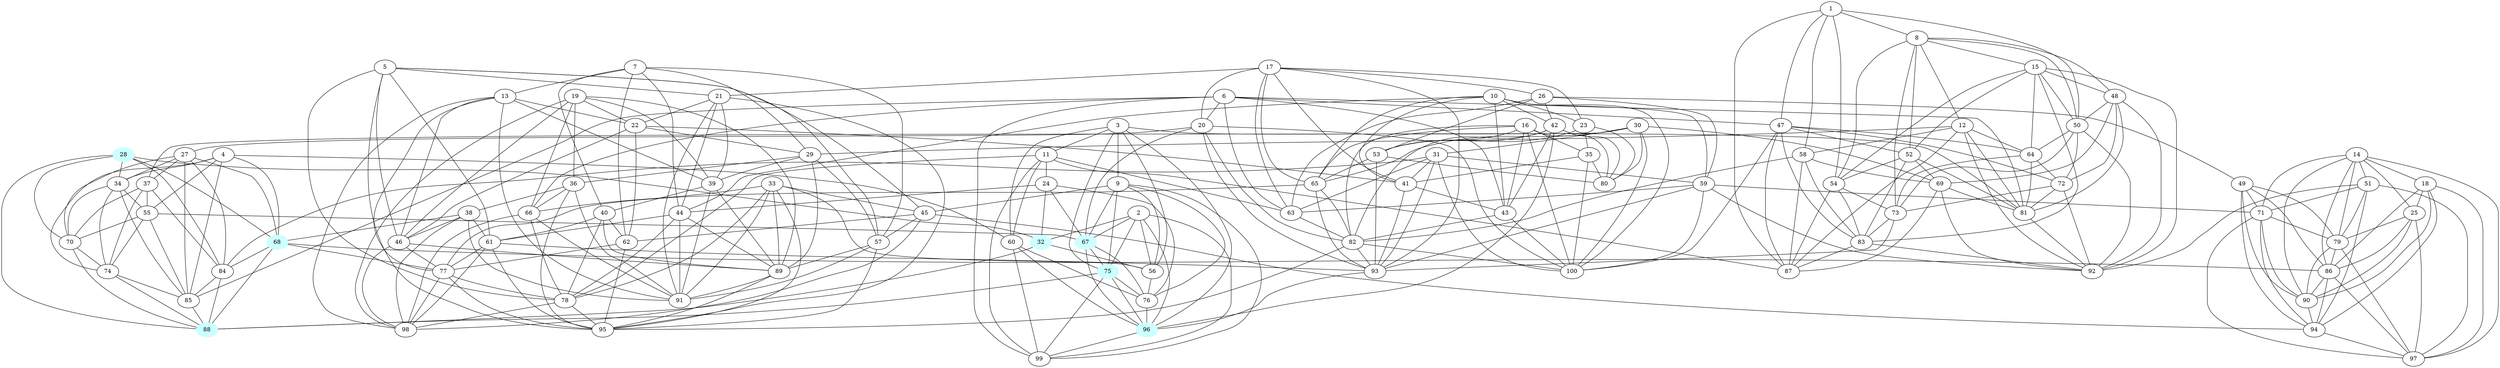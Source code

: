 graph G {
    28 [style=filled, color="#CCFFFF"];
    32 [style=filled, color="#CCFFFF"];
    67 [style=filled, color="#CCFFFF"];
    68 [style=filled, color="#CCFFFF"];
    75 [style=filled, color="#CCFFFF"];
    88 [style=filled, color="#CCFFFF"];
    96 [style=filled, color="#CCFFFF"];
    1 -- 8 [len= 4]
    1 -- 47 [len= 4]
    1 -- 50 [len= 4]
    1 -- 54 [len= 4]
    1 -- 58 [len= 4]
    1 -- 87 [len= 4]
    2 -- 32 [len= 4]
    2 -- 56 [len= 4]
    2 -- 67 [len= 4]
    2 -- 75 [len= 4]
    2 -- 96 [len= 4]
    2 -- 99 [len= 4]
    3 -- 9 [len= 4]
    3 -- 11 [len= 4]
    3 -- 56 [len= 4]
    3 -- 60 [len= 4]
    3 -- 75 [len= 4]
    3 -- 81 [len= 4]
    3 -- 96 [len= 4]
    4 -- 34 [len= 4]
    4 -- 55 [len= 4]
    4 -- 60 [len= 4]
    4 -- 68 [len= 4]
    4 -- 74 [len= 4]
    4 -- 85 [len= 4]
    5 -- 21 [len= 4]
    5 -- 45 [len= 4]
    5 -- 46 [len= 4]
    5 -- 57 [len= 4]
    5 -- 61 [len= 4]
    5 -- 78 [len= 4]
    5 -- 95 [len= 4]
    6 -- 20 [len= 4]
    6 -- 43 [len= 4]
    6 -- 47 [len= 4]
    6 -- 63 [len= 4]
    6 -- 66 [len= 4]
    6 -- 81 [len= 4]
    6 -- 85 [len= 4]
    6 -- 99 [len= 4]
    7 -- 13 [len= 4]
    7 -- 29 [len= 4]
    7 -- 40 [len= 4]
    7 -- 44 [len= 4]
    7 -- 57 [len= 4]
    7 -- 62 [len= 4]
    8 -- 12 [len= 4]
    8 -- 15 [len= 4]
    8 -- 48 [len= 4]
    8 -- 50 [len= 4]
    8 -- 52 [len= 4]
    8 -- 54 [len= 4]
    8 -- 73 [len= 4]
    9 -- 45 [len= 4]
    9 -- 56 [len= 4]
    9 -- 67 [len= 4]
    9 -- 75 [len= 4]
    9 -- 76 [len= 4]
    9 -- 99 [len= 4]
    10 -- 23 [len= 4]
    10 -- 41 [len= 4]
    10 -- 42 [len= 4]
    10 -- 43 [len= 4]
    10 -- 44 [len= 4]
    10 -- 59 [len= 4]
    10 -- 65 [len= 4]
    10 -- 100 [len= 4]
    11 -- 24 [len= 4]
    11 -- 60 [len= 4]
    11 -- 63 [len= 4]
    11 -- 78 [len= 4]
    11 -- 87 [len= 4]
    11 -- 99 [len= 4]
    12 -- 29 [len= 4]
    12 -- 58 [len= 4]
    12 -- 64 [len= 4]
    12 -- 81 [len= 4]
    12 -- 87 [len= 4]
    12 -- 92 [len= 4]
    13 -- 22 [len= 4]
    13 -- 39 [len= 4]
    13 -- 46 [len= 4]
    13 -- 77 [len= 4]
    13 -- 91 [len= 4]
    13 -- 98 [len= 4]
    14 -- 18 [len= 4]
    14 -- 25 [len= 4]
    14 -- 51 [len= 4]
    14 -- 71 [len= 4]
    14 -- 79 [len= 4]
    14 -- 86 [len= 4]
    14 -- 90 [len= 4]
    14 -- 97 [len= 4]
    15 -- 48 [len= 4]
    15 -- 50 [len= 4]
    15 -- 52 [len= 4]
    15 -- 54 [len= 4]
    15 -- 64 [len= 4]
    15 -- 83 [len= 4]
    15 -- 92 [len= 4]
    16 -- 35 [len= 4]
    16 -- 43 [len= 4]
    16 -- 53 [len= 4]
    16 -- 65 [len= 4]
    16 -- 80 [len= 4]
    16 -- 82 [len= 4]
    16 -- 100 [len= 4]
    17 -- 20 [len= 4]
    17 -- 21 [len= 4]
    17 -- 23 [len= 4]
    17 -- 26 [len= 4]
    17 -- 41 [len= 4]
    17 -- 63 [len= 4]
    17 -- 65 [len= 4]
    17 -- 93 [len= 4]
    18 -- 25 [len= 4]
    18 -- 86 [len= 4]
    18 -- 90 [len= 4]
    18 -- 94 [len= 4]
    18 -- 97 [len= 4]
    19 -- 22 [len= 4]
    19 -- 36 [len= 4]
    19 -- 39 [len= 4]
    19 -- 46 [len= 4]
    19 -- 66 [len= 4]
    19 -- 89 [len= 4]
    19 -- 98 [len= 4]
    20 -- 27 [len= 4]
    20 -- 67 [len= 4]
    20 -- 82 [len= 4]
    20 -- 93 [len= 4]
    20 -- 100 [len= 4]
    21 -- 22 [len= 4]
    21 -- 39 [len= 4]
    21 -- 44 [len= 4]
    21 -- 91 [len= 4]
    21 -- 95 [len= 4]
    22 -- 29 [len= 4]
    22 -- 41 [len= 4]
    22 -- 46 [len= 4]
    22 -- 62 [len= 4]
    23 -- 35 [len= 4]
    23 -- 53 [len= 4]
    23 -- 80 [len= 4]
    24 -- 32 [len= 4]
    24 -- 44 [len= 4]
    24 -- 67 [len= 4]
    24 -- 76 [len= 4]
    25 -- 79 [len= 4]
    25 -- 86 [len= 4]
    25 -- 90 [len= 4]
    25 -- 97 [len= 4]
    26 -- 42 [len= 4]
    26 -- 49 [len= 4]
    26 -- 53 [len= 4]
    26 -- 59 [len= 4]
    26 -- 63 [len= 4]
    27 -- 34 [len= 4]
    27 -- 37 [len= 4]
    27 -- 68 [len= 4]
    27 -- 70 [len= 4]
    27 -- 84 [len= 4]
    27 -- 85 [len= 4]
    28 -- 32 [len= 4]
    28 -- 34 [len= 4]
    28 -- 68 [len= 4]
    28 -- 70 [len= 4]
    28 -- 84 [len= 4]
    28 -- 88 [len= 4]
    29 -- 36 [len= 4]
    29 -- 39 [len= 4]
    29 -- 57 [len= 4]
    29 -- 89 [len= 4]
    30 -- 31 [len= 4]
    30 -- 37 [len= 4]
    30 -- 65 [len= 4]
    30 -- 69 [len= 4]
    30 -- 80 [len= 4]
    30 -- 100 [len= 4]
    31 -- 41 [len= 4]
    31 -- 59 [len= 4]
    31 -- 63 [len= 4]
    31 -- 84 [len= 4]
    31 -- 93 [len= 4]
    31 -- 100 [len= 4]
    32 -- 56 [len= 4]
    32 -- 88 [len= 4]
    33 -- 45 [len= 4]
    33 -- 56 [len= 4]
    33 -- 66 [len= 4]
    33 -- 78 [len= 4]
    33 -- 89 [len= 4]
    33 -- 91 [len= 4]
    33 -- 95 [len= 4]
    34 -- 55 [len= 4]
    34 -- 70 [len= 4]
    34 -- 74 [len= 4]
    34 -- 85 [len= 4]
    35 -- 41 [len= 4]
    35 -- 80 [len= 4]
    35 -- 100 [len= 4]
    36 -- 38 [len= 4]
    36 -- 66 [len= 4]
    36 -- 91 [len= 4]
    36 -- 95 [len= 4]
    37 -- 55 [len= 4]
    37 -- 70 [len= 4]
    37 -- 74 [len= 4]
    37 -- 84 [len= 4]
    38 -- 46 [len= 4]
    38 -- 61 [len= 4]
    38 -- 68 [len= 4]
    38 -- 91 [len= 4]
    38 -- 98 [len= 4]
    39 -- 40 [len= 4]
    39 -- 89 [len= 4]
    39 -- 91 [len= 4]
    40 -- 61 [len= 4]
    40 -- 62 [len= 4]
    40 -- 78 [len= 4]
    40 -- 89 [len= 4]
    41 -- 43 [len= 4]
    41 -- 93 [len= 4]
    42 -- 43 [len= 4]
    42 -- 53 [len= 4]
    42 -- 80 [len= 4]
    42 -- 82 [len= 4]
    42 -- 96 [len= 4]
    43 -- 82 [len= 4]
    43 -- 100 [len= 4]
    44 -- 61 [len= 4]
    44 -- 78 [len= 4]
    44 -- 89 [len= 4]
    44 -- 91 [len= 4]
    45 -- 57 [len= 4]
    45 -- 62 [len= 4]
    45 -- 94 [len= 4]
    45 -- 98 [len= 4]
    46 -- 77 [len= 4]
    46 -- 89 [len= 4]
    46 -- 98 [len= 4]
    47 -- 52 [len= 4]
    47 -- 64 [len= 4]
    47 -- 72 [len= 4]
    47 -- 83 [len= 4]
    47 -- 87 [len= 4]
    47 -- 100 [len= 4]
    48 -- 50 [len= 4]
    48 -- 69 [len= 4]
    48 -- 72 [len= 4]
    48 -- 81 [len= 4]
    48 -- 92 [len= 4]
    49 -- 71 [len= 4]
    49 -- 79 [len= 4]
    49 -- 86 [len= 4]
    49 -- 90 [len= 4]
    49 -- 94 [len= 4]
    50 -- 64 [len= 4]
    50 -- 72 [len= 4]
    50 -- 73 [len= 4]
    50 -- 92 [len= 4]
    51 -- 71 [len= 4]
    51 -- 79 [len= 4]
    51 -- 92 [len= 4]
    51 -- 94 [len= 4]
    51 -- 97 [len= 4]
    52 -- 54 [len= 4]
    52 -- 69 [len= 4]
    52 -- 81 [len= 4]
    52 -- 83 [len= 4]
    53 -- 65 [len= 4]
    53 -- 80 [len= 4]
    53 -- 93 [len= 4]
    54 -- 73 [len= 4]
    54 -- 83 [len= 4]
    54 -- 87 [len= 4]
    55 -- 67 [len= 4]
    55 -- 70 [len= 4]
    55 -- 74 [len= 4]
    55 -- 85 [len= 4]
    56 -- 76 [len= 4]
    57 -- 89 [len= 4]
    57 -- 91 [len= 4]
    57 -- 95 [len= 4]
    58 -- 69 [len= 4]
    58 -- 82 [len= 4]
    58 -- 83 [len= 4]
    58 -- 87 [len= 4]
    59 -- 63 [len= 4]
    59 -- 71 [len= 4]
    59 -- 92 [len= 4]
    59 -- 93 [len= 4]
    59 -- 100 [len= 4]
    60 -- 76 [len= 4]
    60 -- 96 [len= 4]
    60 -- 99 [len= 4]
    61 -- 77 [len= 4]
    61 -- 93 [len= 4]
    61 -- 95 [len= 4]
    61 -- 98 [len= 4]
    62 -- 77 [len= 4]
    62 -- 95 [len= 4]
    63 -- 82 [len= 4]
    64 -- 72 [len= 4]
    64 -- 73 [len= 4]
    64 -- 81 [len= 4]
    65 -- 77 [len= 4]
    65 -- 82 [len= 4]
    65 -- 93 [len= 4]
    66 -- 78 [len= 4]
    66 -- 91 [len= 4]
    66 -- 98 [len= 4]
    67 -- 75 [len= 4]
    67 -- 76 [len= 4]
    67 -- 96 [len= 4]
    68 -- 77 [len= 4]
    68 -- 84 [len= 4]
    68 -- 86 [len= 4]
    68 -- 88 [len= 4]
    69 -- 81 [len= 4]
    69 -- 87 [len= 4]
    69 -- 92 [len= 4]
    70 -- 74 [len= 4]
    70 -- 88 [len= 4]
    71 -- 79 [len= 4]
    71 -- 90 [len= 4]
    71 -- 94 [len= 4]
    71 -- 97 [len= 4]
    72 -- 73 [len= 4]
    72 -- 81 [len= 4]
    72 -- 92 [len= 4]
    73 -- 83 [len= 4]
    73 -- 93 [len= 4]
    74 -- 85 [len= 4]
    74 -- 88 [len= 4]
    75 -- 76 [len= 4]
    75 -- 88 [len= 4]
    75 -- 96 [len= 4]
    75 -- 99 [len= 4]
    76 -- 96 [len= 4]
    77 -- 78 [len= 4]
    77 -- 95 [len= 4]
    77 -- 98 [len= 4]
    78 -- 95 [len= 4]
    78 -- 98 [len= 4]
    79 -- 86 [len= 4]
    79 -- 90 [len= 4]
    79 -- 97 [len= 4]
    81 -- 92 [len= 4]
    82 -- 93 [len= 4]
    82 -- 95 [len= 4]
    82 -- 100 [len= 4]
    83 -- 87 [len= 4]
    83 -- 92 [len= 4]
    84 -- 85 [len= 4]
    84 -- 88 [len= 4]
    85 -- 88 [len= 4]
    86 -- 90 [len= 4]
    86 -- 94 [len= 4]
    86 -- 97 [len= 4]
    89 -- 91 [len= 4]
    89 -- 95 [len= 4]
    90 -- 94 [len= 4]
    93 -- 96 [len= 4]
    94 -- 97 [len= 4]
    96 -- 99 [len= 4]
}

